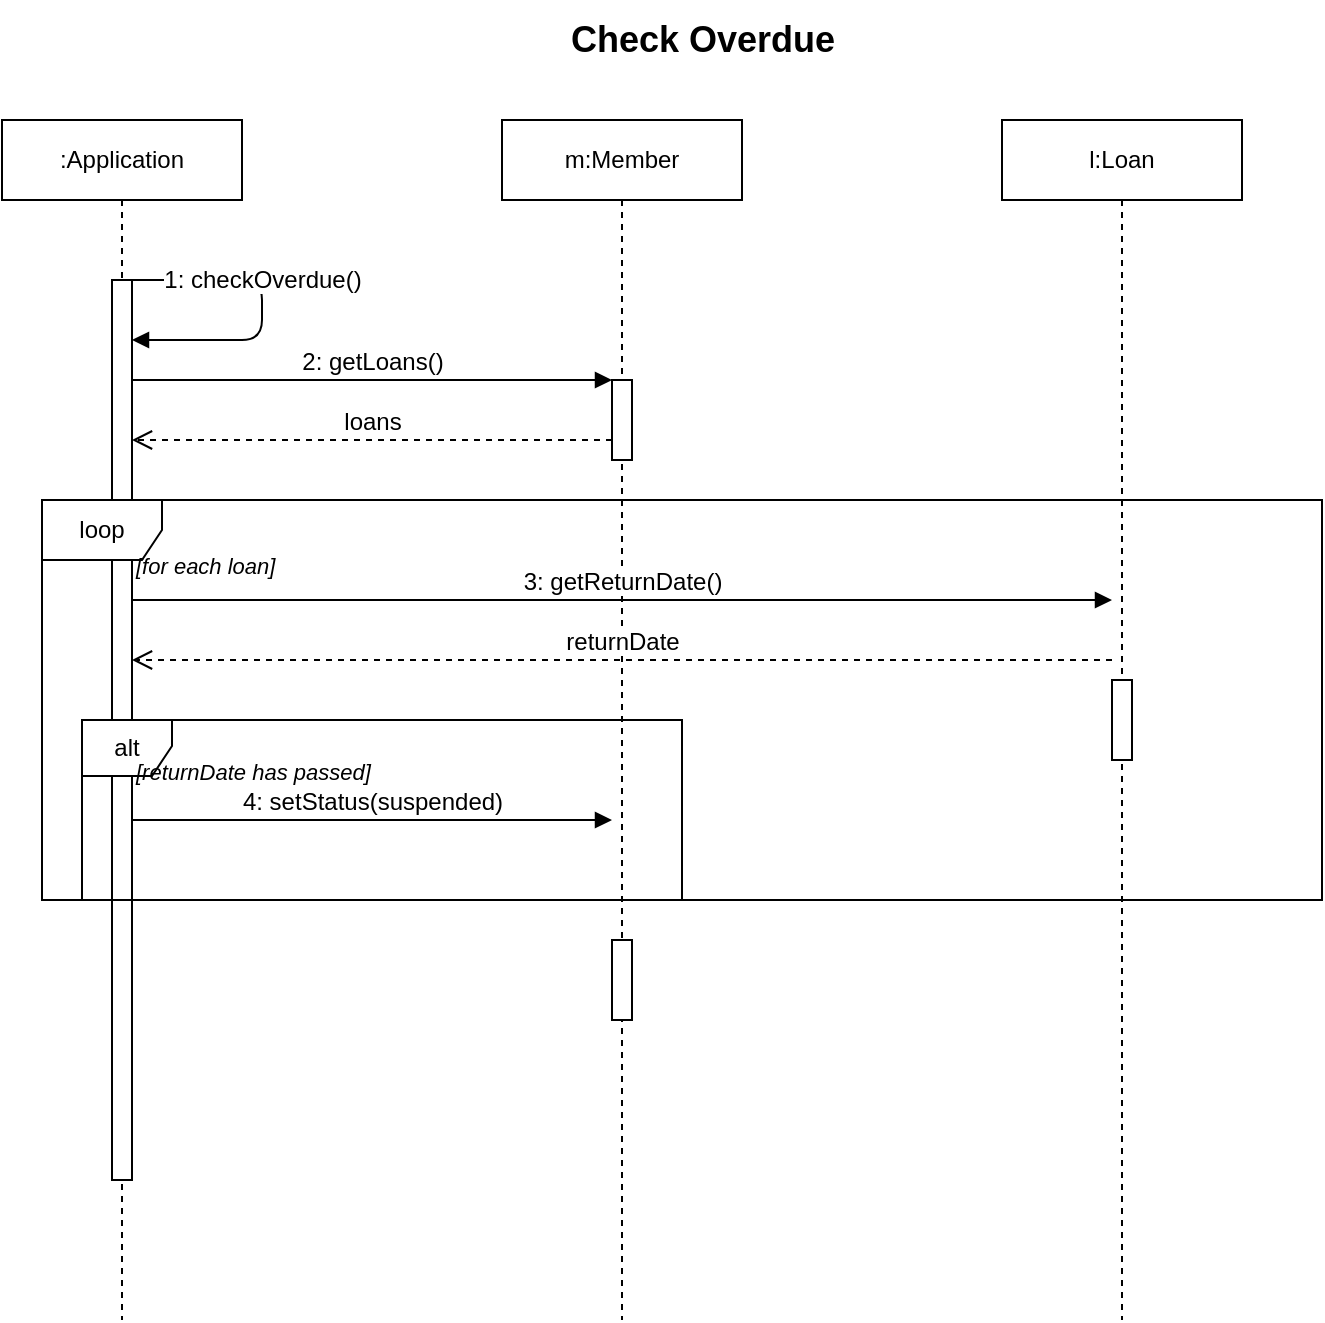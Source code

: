 <mxfile version="28.2.8" pages="2">
  <diagram name="Check Overdue" id="0">
    <mxGraphModel dx="772" dy="509" grid="1" gridSize="10" guides="1" tooltips="1" connect="1" arrows="1" fold="1" page="1" pageScale="1" pageWidth="1100" pageHeight="850" math="0" shadow="0">
      <root>
        <mxCell id="0" />
        <mxCell id="1" parent="0" />
        <mxCell id="title1" value="Check Overdue" style="text;html=1;strokeColor=none;fillColor=none;align=center;verticalAlign=middle;fontSize=18;fontStyle=1;" parent="1" vertex="1">
          <mxGeometry x="400" y="20" width="300" height="40" as="geometry" />
        </mxCell>
        <mxCell id="app1" value=":Application" style="shape=umlLifeline;perimeter=lifelinePerimeter;whiteSpace=wrap;html=1;container=1;collapsible=0;recursiveResize=0;outlineConnect=0;size=40;" parent="1" vertex="1">
          <mxGeometry x="200" y="80" width="120" height="600" as="geometry" />
        </mxCell>
        <mxCell id="appAct1" value="" style="html=1;points=[];perimeter=orthogonalPerimeter;" parent="app1" vertex="1">
          <mxGeometry x="55" y="80" width="10" height="450" as="geometry" />
        </mxCell>
        <mxCell id="member1" value="m:Member" style="shape=umlLifeline;perimeter=lifelinePerimeter;whiteSpace=wrap;html=1;container=1;collapsible=0;recursiveResize=0;outlineConnect=0;size=40;" parent="1" vertex="1">
          <mxGeometry x="450" y="80" width="120" height="600" as="geometry" />
        </mxCell>
        <mxCell id="memberAct1" value="" style="html=1;points=[];perimeter=orthogonalPerimeter;" parent="member1" vertex="1">
          <mxGeometry x="55" y="130" width="10" height="40" as="geometry" />
        </mxCell>
        <mxCell id="memberAct2" value="" style="html=1;points=[];perimeter=orthogonalPerimeter;" parent="member1" vertex="1">
          <mxGeometry x="55" y="410" width="10" height="40" as="geometry" />
        </mxCell>
        <mxCell id="loan1" value="l:Loan" style="shape=umlLifeline;perimeter=lifelinePerimeter;whiteSpace=wrap;html=1;container=1;collapsible=0;recursiveResize=0;outlineConnect=0;size=40;" parent="1" vertex="1">
          <mxGeometry x="700" y="80" width="120" height="600" as="geometry" />
        </mxCell>
        <mxCell id="loanAct1" value="" style="html=1;points=[];perimeter=orthogonalPerimeter;" parent="loan1" vertex="1">
          <mxGeometry x="55" y="280" width="10" height="40" as="geometry" />
        </mxCell>
        <mxCell id="msg1_1" value="1: checkOverdue()" style="html=1;verticalAlign=bottom;endArrow=block;endFill=1;fontSize=12;" parent="1" edge="1">
          <mxGeometry x="-0.077" width="80" relative="1" as="geometry">
            <mxPoint x="265" y="160" as="sourcePoint" />
            <mxPoint x="265" y="190" as="targetPoint" />
            <Array as="points">
              <mxPoint x="330" y="160" />
              <mxPoint x="330" y="190" />
            </Array>
            <mxPoint as="offset" />
          </mxGeometry>
        </mxCell>
        <mxCell id="msg1_2" value="2: getLoans()" style="html=1;verticalAlign=bottom;endArrow=block;endFill=1;fontSize=12;" parent="1" edge="1">
          <mxGeometry width="80" relative="1" as="geometry">
            <mxPoint x="265" y="210" as="sourcePoint" />
            <mxPoint x="505" y="210" as="targetPoint" />
          </mxGeometry>
        </mxCell>
        <mxCell id="msg1_3" value="loans" style="html=1;verticalAlign=bottom;endArrow=open;dashed=1;endSize=8;fontSize=12;" parent="1" edge="1">
          <mxGeometry relative="1" as="geometry">
            <mxPoint x="505" y="240" as="sourcePoint" />
            <mxPoint x="265" y="240" as="targetPoint" />
          </mxGeometry>
        </mxCell>
        <mxCell id="loop1" value="loop" style="shape=umlFrame;whiteSpace=wrap;html=1;width=60;height=30;fontSize=12;" parent="1" vertex="1">
          <mxGeometry x="220" y="270" width="640" height="200" as="geometry" />
        </mxCell>
        <mxCell id="loopCond1" value="[for each loan]" style="text;html=1;align=left;verticalAlign=top;fontStyle=2;fontSize=11;" parent="1" vertex="1">
          <mxGeometry x="265" y="290" width="120" height="20" as="geometry" />
        </mxCell>
        <mxCell id="msg1_4" value="3: getReturnDate()" style="html=1;verticalAlign=bottom;endArrow=block;endFill=1;fontSize=12;" parent="1" edge="1">
          <mxGeometry width="80" relative="1" as="geometry">
            <mxPoint x="265" y="320" as="sourcePoint" />
            <mxPoint x="755" y="320" as="targetPoint" />
          </mxGeometry>
        </mxCell>
        <mxCell id="msg1_5" value="returnDate" style="html=1;verticalAlign=bottom;endArrow=open;dashed=1;endSize=8;fontSize=12;" parent="1" edge="1">
          <mxGeometry relative="1" as="geometry">
            <mxPoint x="755" y="350" as="sourcePoint" />
            <mxPoint x="265" y="350" as="targetPoint" />
          </mxGeometry>
        </mxCell>
        <mxCell id="alt1" value="alt" style="shape=umlFrame;whiteSpace=wrap;html=1;width=45;height=28;fontSize=12;" parent="1" vertex="1">
          <mxGeometry x="240" y="380" width="300" height="90" as="geometry" />
        </mxCell>
        <mxCell id="altCond1" value="[returnDate has passed]" style="text;html=1;align=left;verticalAlign=top;fontStyle=2;fontSize=11;" parent="1" vertex="1">
          <mxGeometry x="265" y="393" width="150" height="20" as="geometry" />
        </mxCell>
        <mxCell id="msg1_6" value="4: setStatus(suspended)" style="html=1;verticalAlign=bottom;endArrow=block;endFill=1;fontSize=12;" parent="1" edge="1">
          <mxGeometry width="80" relative="1" as="geometry">
            <mxPoint x="265" y="430" as="sourcePoint" />
            <mxPoint x="505" y="430" as="targetPoint" />
          </mxGeometry>
        </mxCell>
      </root>
    </mxGraphModel>
  </diagram>
  <diagram name="Borrow a Book" id="1">
    <mxGraphModel dx="1434" dy="844" grid="1" gridSize="10" guides="1" tooltips="1" connect="1" arrows="1" fold="1" page="1" pageScale="1" pageWidth="1400" pageHeight="1100">
      <root>
        <mxCell id="0" />
        <mxCell id="1" parent="0" />
        <!-- Title -->
        <mxCell id="title2" value="Borrow a Book" style="text;html=1;strokeColor=none;fillColor=none;align=center;verticalAlign=middle;fontSize=18;fontStyle=1;" parent="1" vertex="1">
          <mxGeometry x="550" y="20" width="300" height="40" as="geometry" />
        </mxCell>
        <!-- Librarian Lifeline -->
        <mxCell id="librarian" value=":Librarian" style="shape=umlLifeline;perimeter=lifelinePerimeter;whiteSpace=wrap;html=1;container=1;collapsible=0;recursiveResize=0;outlineConnect=0;size=40;" parent="1" vertex="1">
          <mxGeometry x="100" y="80" width="100" height="1000" as="geometry" />
        </mxCell>
        <mxCell id="libAct1" value="" style="html=1;points=[];perimeter=orthogonalPerimeter;" parent="librarian" vertex="1">
          <mxGeometry x="45" y="80" width="10" height="40" as="geometry" />
        </mxCell>
        <!-- Application Lifeline -->
        <mxCell id="app2" value=":Application" style="shape=umlLifeline;perimeter=lifelinePerimeter;whiteSpace=wrap;html=1;container=1;collapsible=0;recursiveResize=0;outlineConnect=0;size=40;" parent="1" vertex="1">
          <mxGeometry x="300" y="80" width="120" height="1000" as="geometry" />
        </mxCell>
        <mxCell id="appAct2" value="" style="html=1;points=[];perimeter=orthogonalPerimeter;" parent="app2" vertex="1">
          <mxGeometry x="55" y="80" width="10" height="850" as="geometry" />
        </mxCell>
        <!-- Member Lifeline -->
        <mxCell id="member2" value="m:Member" style="shape=umlLifeline;perimeter=lifelinePerimeter;whiteSpace=wrap;html=1;container=1;collapsible=0;recursiveResize=0;outlineConnect=0;size=40;" parent="1" vertex="1">
          <mxGeometry x="550" y="80" width="120" height="1000" as="geometry" />
        </mxCell>
        <mxCell id="memberAct3" value="" style="html=1;points=[];perimeter=orthogonalPerimeter;" parent="member2" vertex="1">
          <mxGeometry x="55" y="180" width="10" height="40" as="geometry" />
        </mxCell>
        <mxCell id="memberAct4" value="" style="html=1;points=[];perimeter=orthogonalPerimeter;" parent="member2" vertex="1">
          <mxGeometry x="55" y="260" width="10" height="40" as="geometry" />
        </mxCell>
        <mxCell id="memberAct5" value="" style="html=1;points=[];perimeter=orthogonalPerimeter;" parent="member2" vertex="1">
          <mxGeometry x="55" y="760" width="10" height="40" as="geometry" />
        </mxCell>
        <mxCell id="memberAct6" value="" style="html=1;points=[];perimeter=orthogonalPerimeter;" parent="member2" vertex="1">
          <mxGeometry x="55" y="840" width="10" height="40" as="geometry" />
        </mxCell>
        <!-- Book Lifeline -->
        <mxCell id="book2" value="b:Book" style="shape=umlLifeline;perimeter=lifelinePerimeter;whiteSpace=wrap;html=1;container=1;collapsible=0;recursiveResize=0;outlineConnect=0;size=40;" parent="1" vertex="1">
          <mxGeometry x="800" y="80" width="120" height="1000" as="geometry" />
        </mxCell>
        <mxCell id="bookAct1" value="" style="html=1;points=[];perimeter=orthogonalPerimeter;" parent="book2" vertex="1">
          <mxGeometry x="55" y="510" width="10" height="40" as="geometry" />
        </mxCell>
        <mxCell id="bookAct2" value="" style="html=1;points=[];perimeter=orthogonalPerimeter;" parent="book2" vertex="1">
          <mxGeometry x="55" y="700" width="10" height="40" as="geometry" />
        </mxCell>
        <!-- Loan Lifeline -->
        <mxCell id="loan2" value="" style="shape=umlLifeline;perimeter=lifelinePerimeter;whiteSpace=wrap;html=1;container=1;collapsible=0;recursiveResize=0;outlineConnect=0;size=40;" parent="1" vertex="1">
          <mxGeometry x="1000" y="620" width="120" height="310" as="geometry" />
        </mxCell>
        <mxCell id="loan2_label" value="loan:Loan" style="text;html=1;align=center;verticalAlign=middle;fontSize=12;" parent="1" vertex="1">
          <mxGeometry x="1010" y="625" width="100" height="30" as="geometry" />
        </mxCell>
        <mxCell id="loanAct2" value="" style="html=1;points=[];perimeter=orthogonalPerimeter;" parent="loan2" vertex="1">
          <mxGeometry x="55" y="60" width="10" height="60" as="geometry" />
        </mxCell>
        <!-- selectBorrow -->
        <mxCell id="msg2_1" value="1: selectBorrow()" style="html=1;verticalAlign=bottom;endArrow=block;endFill=1;fontSize=12;" parent="1" edge="1">
          <mxGeometry width="80" relative="1" as="geometry">
            <mxPoint x="155" y="160" as="sourcePoint" />
            <mxPoint x="355" y="160" as="targetPoint" />
          </mxGeometry>
        </mxCell>
        <!-- Check member rights section -->
        <mxCell id="note1" value="Check member rights" style="shape=note;whiteSpace=wrap;html=1;size=15;verticalAlign=top;align=left;spacingTop=-5;fontSize=11;fillColor=#e1d5e7;strokeColor=#9673a6;" parent="1" vertex="1">
          <mxGeometry x="260" y="200" width="140" height="40" as="geometry" />
        </mxCell>
        <!-- getStatus -->
        <mxCell id="msg2_2" value="2: getStatus()" style="html=1;verticalAlign=bottom;endArrow=block;endFill=1;fontSize=12;" parent="1" edge="1">
          <mxGeometry width="80" relative="1" as="geometry">
            <mxPoint x="365" y="260" as="sourcePoint" />
            <mxPoint x="605" y="260" as="targetPoint" />
          </mxGeometry>
        </mxCell>
        <!-- return status -->
        <mxCell id="msg2_3" value="status" style="html=1;verticalAlign=bottom;endArrow=open;dashed=1;endSize=8;fontSize=12;" parent="1" edge="1">
          <mxGeometry relative="1" as="geometry">
            <mxPoint x="605" y="290" as="sourcePoint" />
            <mxPoint x="365" y="290" as="targetPoint" />
          </mxGeometry>
        </mxCell>
        <!-- getNbBooksBorrowed -->
        <mxCell id="msg2_4" value="3: getNbBooksBorrowed()" style="html=1;verticalAlign=bottom;endArrow=block;endFill=1;fontSize=12;" parent="1" edge="1">
          <mxGeometry width="80" relative="1" as="geometry">
            <mxPoint x="365" y="340" as="sourcePoint" />
            <mxPoint x="605" y="340" as="targetPoint" />
          </mxGeometry>
        </mxCell>
        <!-- return nbBooks -->
        <mxCell id="msg2_5" value="nbBooks" style="html=1;verticalAlign=bottom;endArrow=open;dashed=1;endSize=8;fontSize=12;" parent="1" edge="1">
          <mxGeometry relative="1" as="geometry">
            <mxPoint x="605" y="370" as="sourcePoint" />
            <mxPoint x="365" y="370" as="targetPoint" />
          </mxGeometry>
        </mxCell>
        <!-- ref checkOverdue -->
        <mxCell id="refFrame" value="ref" style="shape=umlFrame;whiteSpace=wrap;html=1;width=50;height=30;fontSize=12;fillColor=#dae8fc;strokeColor=#6c8ebf;" parent="1" vertex="1">
          <mxGeometry x="320" y="410" width="320" height="80" as="geometry" />
        </mxCell>
        <mxCell id="refText" value="checkOverdue" style="text;html=1;align=center;verticalAlign=middle;fontStyle=1;fontSize=14;" parent="1" vertex="1">
          <mxGeometry x="380" y="435" width="200" height="30" as="geometry" />
        </mxCell>
        <!-- Check book availability section -->
        <mxCell id="note2" value="Check book availability" style="shape=note;whiteSpace=wrap;html=1;size=15;verticalAlign=top;align=left;spacingTop=-5;fontSize=11;fillColor=#e1d5e7;strokeColor=#9673a6;" parent="1" vertex="1">
          <mxGeometry x="260" y="520" width="150" height="40" as="geometry" />
        </mxCell>
        <!-- isAvailable -->
        <mxCell id="msg2_6" value="4: isAvailable()" style="html=1;verticalAlign=bottom;endArrow=block;endFill=1;fontSize=12;" parent="1" edge="1">
          <mxGeometry width="80" relative="1" as="geometry">
            <mxPoint x="365" y="590" as="sourcePoint" />
            <mxPoint x="855" y="590" as="targetPoint" />
          </mxGeometry>
        </mxCell>
        <!-- return available -->
        <mxCell id="msg2_7" value="true" style="html=1;verticalAlign=bottom;endArrow=open;dashed=1;endSize=8;fontSize=12;" parent="1" edge="1">
          <mxGeometry relative="1" as="geometry">
            <mxPoint x="855" y="620" as="sourcePoint" />
            <mxPoint x="365" y="620" as="targetPoint" />
          </mxGeometry>
        </mxCell>
        <!-- Alt Fragment -->
        <mxCell id="alt2" value="alt" style="shape=umlFrame;whiteSpace=wrap;html=1;width=50;height=30;fontSize=12;fillColor=#f5f5f5;" parent="1" vertex="1">
          <mxGeometry x="320" y="650" width="840" height="270" as="geometry" />
        </mxCell>
        <mxCell id="altCond2" value="[everything fine]" style="text;html=1;align=left;verticalAlign=top;fontStyle=2;fontSize=11;" parent="1" vertex="1">
          <mxGeometry x="330" y="663" width="150" height="20" as="geometry" />
        </mxCell>
        <!-- create loan -->
        <mxCell id="msg2_8" value="5: &lt;&lt;create&gt;&gt;" style="html=1;verticalAlign=bottom;endArrow=open;dashed=1;endSize=8;endFill=0;fontSize=12;" parent="1" edge="1">
          <mxGeometry relative="1" as="geometry">
            <mxPoint x="365" y="680" as="sourcePoint" />
            <mxPoint x="1055" y="680" as="targetPoint" />
          </mxGeometry>
        </mxCell>
        <!-- setLoanDate and setReturnDate -->
        <mxCell id="msg2_9" value="6: setDates(loanDate, returnDate)" style="html=1;verticalAlign=bottom;endArrow=block;endFill=1;fontSize=12;" parent="1" edge="1">
          <mxGeometry width="80" relative="1" as="geometry">
            <mxPoint x="365" y="710" as="sourcePoint" />
            <mxPoint x="1055" y="710" as="targetPoint" />
          </mxGeometry>
        </mxCell>
        <!-- setAvailable -->
        <mxCell id="msg2_10" value="7: setAvailable(false)" style="html=1;verticalAlign=bottom;endArrow=block;endFill=1;fontSize=12;" parent="1" edge="1">
          <mxGeometry width="80" relative="1" as="geometry">
            <mxPoint x="365" y="760" as="sourcePoint" />
            <mxPoint x="855" y="760" as="targetPoint" />
          </mxGeometry>
        </mxCell>
        <!-- incrementNbBooks -->
        <mxCell id="msg2_11" value="8: incrementNbBooks()" style="html=1;verticalAlign=bottom;endArrow=block;endFill=1;fontSize=12;" parent="1" edge="1">
          <mxGeometry width="80" relative="1" as="geometry">
            <mxPoint x="365" y="840" as="sourcePoint" />
            <mxPoint x="605" y="840" as="targetPoint" />
          </mxGeometry>
        </mxCell>
        <!-- updateStatus -->
        <mxCell id="msg2_12" value="9: updateStatus()" style="html=1;verticalAlign=bottom;endArrow=block;endFill=1;fontSize=12;" parent="1" edge="1">
          <mxGeometry width="80" relative="1" as="geometry">
            <mxPoint x="365" y="880" as="sourcePoint" />
            <mxPoint x="605" y="880" as="targetPoint" />
          </mxGeometry>
        </mxCell>
      </root>
    </mxGraphModel>
  </diagram>
</mxfile>
